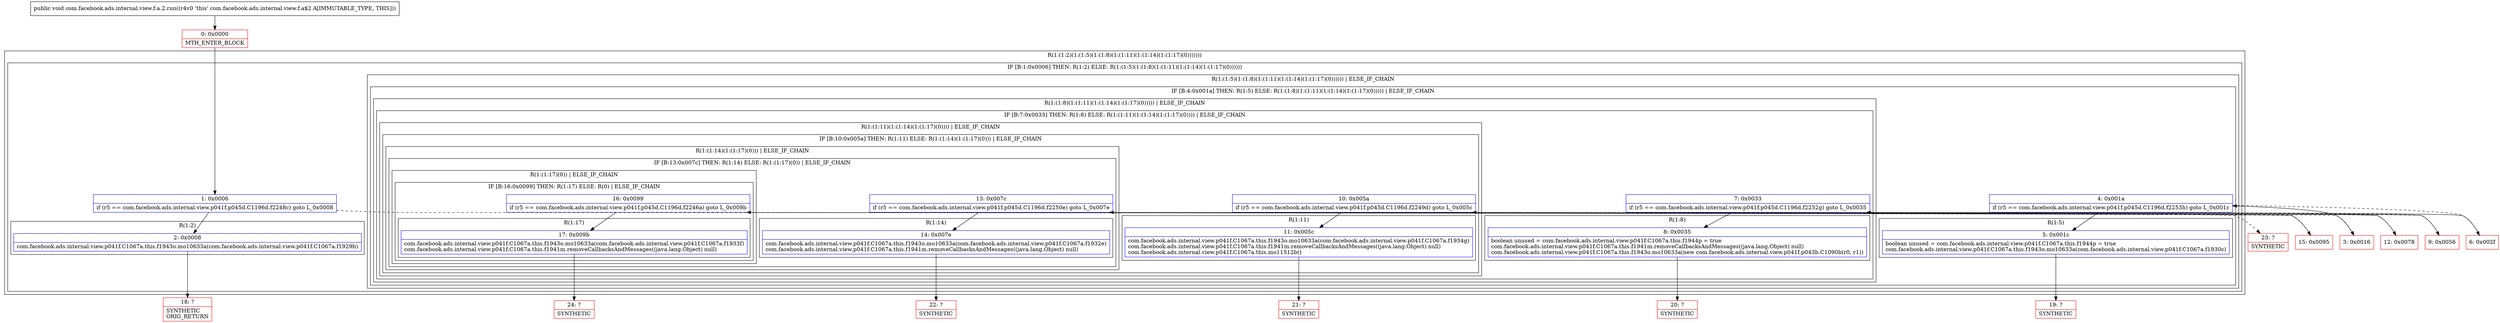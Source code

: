 digraph "CFG forcom.facebook.ads.internal.view.f.a.2.run()V" {
subgraph cluster_Region_725099276 {
label = "R(1:(1:2)(1:(1:5)(1:(1:8)(1:(1:11)(1:(1:14)(1:(1:17)(0)))))))";
node [shape=record,color=blue];
subgraph cluster_IfRegion_1430687912 {
label = "IF [B:1:0x0006] THEN: R(1:2) ELSE: R(1:(1:5)(1:(1:8)(1:(1:11)(1:(1:14)(1:(1:17)(0))))))";
node [shape=record,color=blue];
Node_1 [shape=record,label="{1\:\ 0x0006|if (r5 == com.facebook.ads.internal.view.p041f.p045d.C1196d.f2248c) goto L_0x0008\l}"];
subgraph cluster_Region_1036147191 {
label = "R(1:2)";
node [shape=record,color=blue];
Node_2 [shape=record,label="{2\:\ 0x0008|com.facebook.ads.internal.view.p041f.C1067a.this.f1943o.mo10633a(com.facebook.ads.internal.view.p041f.C1067a.f1929b)\l}"];
}
subgraph cluster_Region_1804902312 {
label = "R(1:(1:5)(1:(1:8)(1:(1:11)(1:(1:14)(1:(1:17)(0)))))) | ELSE_IF_CHAIN\l";
node [shape=record,color=blue];
subgraph cluster_IfRegion_31388053 {
label = "IF [B:4:0x001a] THEN: R(1:5) ELSE: R(1:(1:8)(1:(1:11)(1:(1:14)(1:(1:17)(0))))) | ELSE_IF_CHAIN\l";
node [shape=record,color=blue];
Node_4 [shape=record,label="{4\:\ 0x001a|if (r5 == com.facebook.ads.internal.view.p041f.p045d.C1196d.f2253h) goto L_0x001c\l}"];
subgraph cluster_Region_1618797270 {
label = "R(1:5)";
node [shape=record,color=blue];
Node_5 [shape=record,label="{5\:\ 0x001c|boolean unused = com.facebook.ads.internal.view.p041f.C1067a.this.f1944p = true\lcom.facebook.ads.internal.view.p041f.C1067a.this.f1943o.mo10633a(com.facebook.ads.internal.view.p041f.C1067a.f1930c)\l}"];
}
subgraph cluster_Region_1331561167 {
label = "R(1:(1:8)(1:(1:11)(1:(1:14)(1:(1:17)(0))))) | ELSE_IF_CHAIN\l";
node [shape=record,color=blue];
subgraph cluster_IfRegion_16301395 {
label = "IF [B:7:0x0033] THEN: R(1:8) ELSE: R(1:(1:11)(1:(1:14)(1:(1:17)(0)))) | ELSE_IF_CHAIN\l";
node [shape=record,color=blue];
Node_7 [shape=record,label="{7\:\ 0x0033|if (r5 == com.facebook.ads.internal.view.p041f.p045d.C1196d.f2252g) goto L_0x0035\l}"];
subgraph cluster_Region_1985783424 {
label = "R(1:8)";
node [shape=record,color=blue];
Node_8 [shape=record,label="{8\:\ 0x0035|boolean unused = com.facebook.ads.internal.view.p041f.C1067a.this.f1944p = true\lcom.facebook.ads.internal.view.p041f.C1067a.this.f1941m.removeCallbacksAndMessages((java.lang.Object) null)\lcom.facebook.ads.internal.view.p041f.C1067a.this.f1943o.mo10633a(new com.facebook.ads.internal.view.p041f.p043b.C1090b(r0, r1))\l}"];
}
subgraph cluster_Region_1907462351 {
label = "R(1:(1:11)(1:(1:14)(1:(1:17)(0)))) | ELSE_IF_CHAIN\l";
node [shape=record,color=blue];
subgraph cluster_IfRegion_1313258572 {
label = "IF [B:10:0x005a] THEN: R(1:11) ELSE: R(1:(1:14)(1:(1:17)(0))) | ELSE_IF_CHAIN\l";
node [shape=record,color=blue];
Node_10 [shape=record,label="{10\:\ 0x005a|if (r5 == com.facebook.ads.internal.view.p041f.p045d.C1196d.f2249d) goto L_0x005c\l}"];
subgraph cluster_Region_185697010 {
label = "R(1:11)";
node [shape=record,color=blue];
Node_11 [shape=record,label="{11\:\ 0x005c|com.facebook.ads.internal.view.p041f.C1067a.this.f1943o.mo10633a(com.facebook.ads.internal.view.p041f.C1067a.f1934g)\lcom.facebook.ads.internal.view.p041f.C1067a.this.f1941m.removeCallbacksAndMessages((java.lang.Object) null)\lcom.facebook.ads.internal.view.p041f.C1067a.this.mo11512b()\l}"];
}
subgraph cluster_Region_418008502 {
label = "R(1:(1:14)(1:(1:17)(0))) | ELSE_IF_CHAIN\l";
node [shape=record,color=blue];
subgraph cluster_IfRegion_1705017740 {
label = "IF [B:13:0x007c] THEN: R(1:14) ELSE: R(1:(1:17)(0)) | ELSE_IF_CHAIN\l";
node [shape=record,color=blue];
Node_13 [shape=record,label="{13\:\ 0x007c|if (r5 == com.facebook.ads.internal.view.p041f.p045d.C1196d.f2250e) goto L_0x007e\l}"];
subgraph cluster_Region_511698344 {
label = "R(1:14)";
node [shape=record,color=blue];
Node_14 [shape=record,label="{14\:\ 0x007e|com.facebook.ads.internal.view.p041f.C1067a.this.f1943o.mo10633a(com.facebook.ads.internal.view.p041f.C1067a.f1932e)\lcom.facebook.ads.internal.view.p041f.C1067a.this.f1941m.removeCallbacksAndMessages((java.lang.Object) null)\l}"];
}
subgraph cluster_Region_436134535 {
label = "R(1:(1:17)(0)) | ELSE_IF_CHAIN\l";
node [shape=record,color=blue];
subgraph cluster_IfRegion_1404279795 {
label = "IF [B:16:0x0099] THEN: R(1:17) ELSE: R(0) | ELSE_IF_CHAIN\l";
node [shape=record,color=blue];
Node_16 [shape=record,label="{16\:\ 0x0099|if (r5 == com.facebook.ads.internal.view.p041f.p045d.C1196d.f2246a) goto L_0x009b\l}"];
subgraph cluster_Region_855559400 {
label = "R(1:17)";
node [shape=record,color=blue];
Node_17 [shape=record,label="{17\:\ 0x009b|com.facebook.ads.internal.view.p041f.C1067a.this.f1943o.mo10633a(com.facebook.ads.internal.view.p041f.C1067a.f1933f)\lcom.facebook.ads.internal.view.p041f.C1067a.this.f1941m.removeCallbacksAndMessages((java.lang.Object) null)\l}"];
}
subgraph cluster_Region_1405959610 {
label = "R(0)";
node [shape=record,color=blue];
}
}
}
}
}
}
}
}
}
}
}
}
}
Node_0 [shape=record,color=red,label="{0\:\ 0x0000|MTH_ENTER_BLOCK\l}"];
Node_3 [shape=record,color=red,label="{3\:\ 0x0016}"];
Node_6 [shape=record,color=red,label="{6\:\ 0x002f}"];
Node_9 [shape=record,color=red,label="{9\:\ 0x0056}"];
Node_12 [shape=record,color=red,label="{12\:\ 0x0078}"];
Node_15 [shape=record,color=red,label="{15\:\ 0x0095}"];
Node_18 [shape=record,color=red,label="{18\:\ ?|SYNTHETIC\lORIG_RETURN\l}"];
Node_19 [shape=record,color=red,label="{19\:\ ?|SYNTHETIC\l}"];
Node_20 [shape=record,color=red,label="{20\:\ ?|SYNTHETIC\l}"];
Node_21 [shape=record,color=red,label="{21\:\ ?|SYNTHETIC\l}"];
Node_22 [shape=record,color=red,label="{22\:\ ?|SYNTHETIC\l}"];
Node_23 [shape=record,color=red,label="{23\:\ ?|SYNTHETIC\l}"];
Node_24 [shape=record,color=red,label="{24\:\ ?|SYNTHETIC\l}"];
MethodNode[shape=record,label="{public void com.facebook.ads.internal.view.f.a.2.run((r4v0 'this' com.facebook.ads.internal.view.f.a$2 A[IMMUTABLE_TYPE, THIS])) }"];
MethodNode -> Node_0;
Node_1 -> Node_2;
Node_1 -> Node_3[style=dashed];
Node_2 -> Node_18;
Node_4 -> Node_5;
Node_4 -> Node_6[style=dashed];
Node_5 -> Node_19;
Node_7 -> Node_8;
Node_7 -> Node_9[style=dashed];
Node_8 -> Node_20;
Node_10 -> Node_11;
Node_10 -> Node_12[style=dashed];
Node_11 -> Node_21;
Node_13 -> Node_14;
Node_13 -> Node_15[style=dashed];
Node_14 -> Node_22;
Node_16 -> Node_17;
Node_16 -> Node_23[style=dashed];
Node_17 -> Node_24;
Node_0 -> Node_1;
Node_3 -> Node_4;
Node_6 -> Node_7;
Node_9 -> Node_10;
Node_12 -> Node_13;
Node_15 -> Node_16;
}

